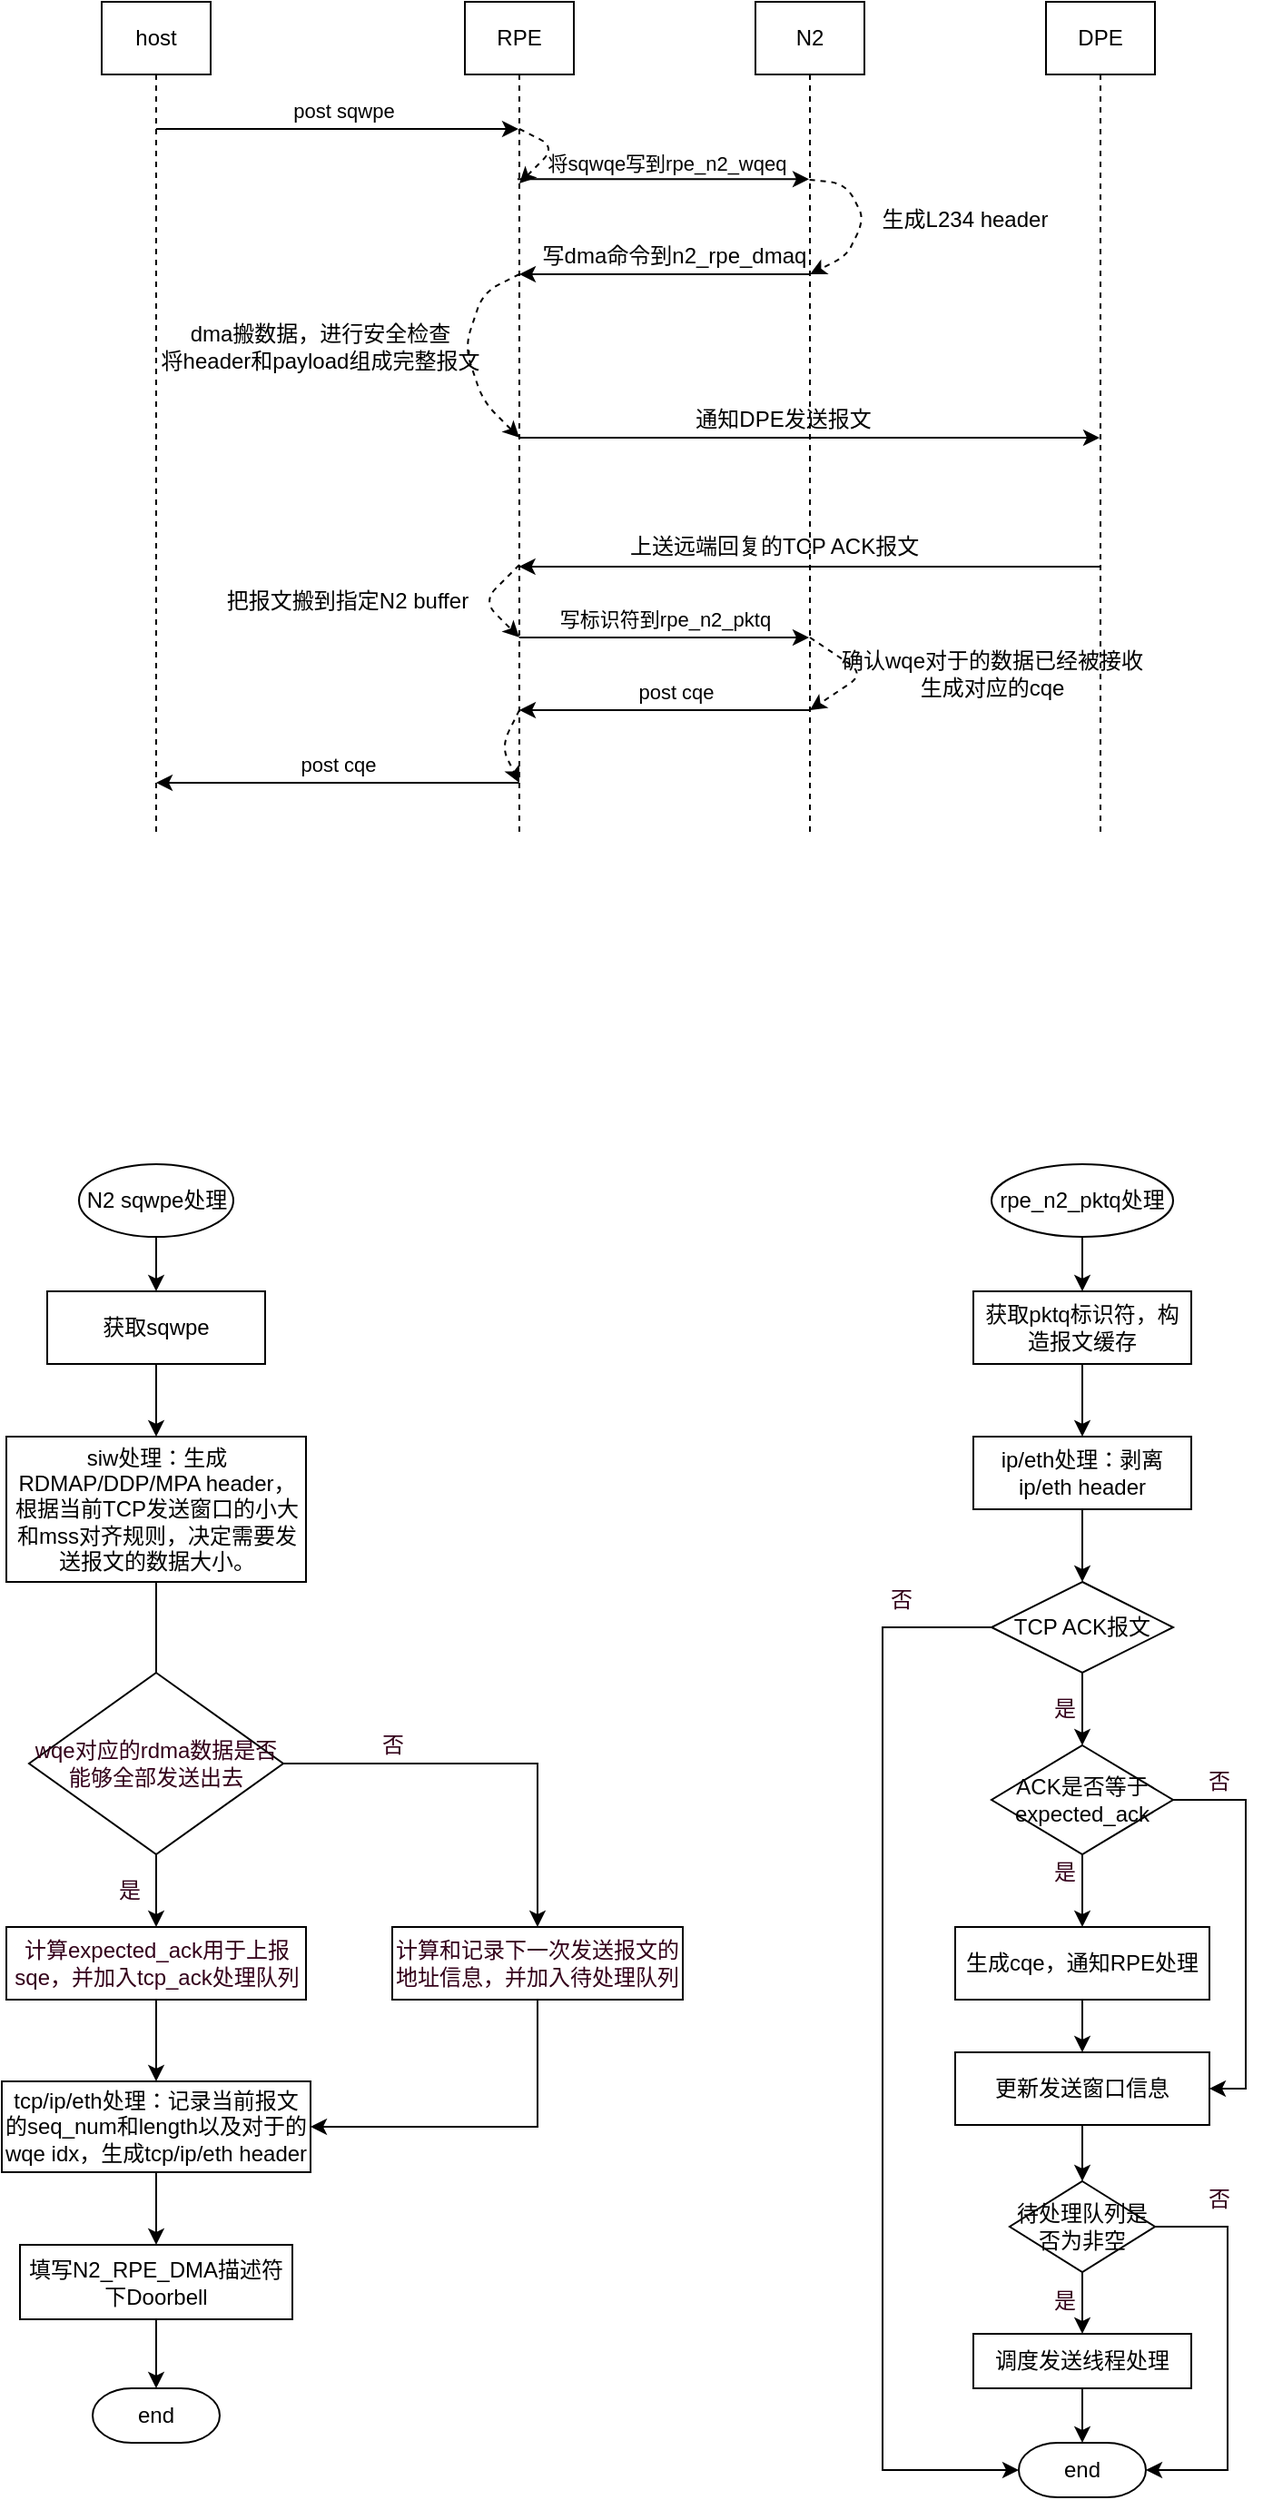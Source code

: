 <mxfile version="15.0.2" type="github">
  <diagram id="C1_X4sTfBII8gcuETevI" name="Page-1">
    <mxGraphModel dx="981" dy="548" grid="1" gridSize="10" guides="1" tooltips="1" connect="1" arrows="1" fold="1" page="1" pageScale="1" pageWidth="827" pageHeight="1169" math="0" shadow="0">
      <root>
        <mxCell id="0" />
        <mxCell id="1" parent="0" />
        <mxCell id="bmGVuFcMd1g0pF1emnTb-1" value="host" style="shape=umlLifeline;perimeter=lifelinePerimeter;whiteSpace=wrap;html=1;container=1;collapsible=0;recursiveResize=0;outlineConnect=0;" vertex="1" parent="1">
          <mxGeometry x="130" y="40" width="60" height="460" as="geometry" />
        </mxCell>
        <mxCell id="bmGVuFcMd1g0pF1emnTb-2" value="RPE" style="shape=umlLifeline;perimeter=lifelinePerimeter;whiteSpace=wrap;html=1;container=1;collapsible=0;recursiveResize=0;outlineConnect=0;" vertex="1" parent="1">
          <mxGeometry x="330" y="40" width="60" height="460" as="geometry" />
        </mxCell>
        <mxCell id="bmGVuFcMd1g0pF1emnTb-16" value="" style="endArrow=classic;html=1;" edge="1" parent="bmGVuFcMd1g0pF1emnTb-2" target="bmGVuFcMd1g0pF1emnTb-14">
          <mxGeometry width="50" height="50" relative="1" as="geometry">
            <mxPoint x="30" y="240" as="sourcePoint" />
            <mxPoint x="80" y="190" as="targetPoint" />
          </mxGeometry>
        </mxCell>
        <mxCell id="bmGVuFcMd1g0pF1emnTb-3" value="N2" style="shape=umlLifeline;perimeter=lifelinePerimeter;whiteSpace=wrap;html=1;container=1;collapsible=0;recursiveResize=0;outlineConnect=0;" vertex="1" parent="1">
          <mxGeometry x="490" y="40" width="60" height="460" as="geometry" />
        </mxCell>
        <mxCell id="bmGVuFcMd1g0pF1emnTb-15" value="" style="endArrow=classic;html=1;" edge="1" parent="bmGVuFcMd1g0pF1emnTb-3" target="bmGVuFcMd1g0pF1emnTb-2">
          <mxGeometry width="50" height="50" relative="1" as="geometry">
            <mxPoint x="30" y="150" as="sourcePoint" />
            <mxPoint x="80" y="100" as="targetPoint" />
          </mxGeometry>
        </mxCell>
        <mxCell id="bmGVuFcMd1g0pF1emnTb-7" value="" style="endArrow=classic;html=1;" edge="1" parent="1" source="bmGVuFcMd1g0pF1emnTb-1" target="bmGVuFcMd1g0pF1emnTb-2">
          <mxGeometry width="50" height="50" relative="1" as="geometry">
            <mxPoint x="250" y="170" as="sourcePoint" />
            <mxPoint x="380" y="60" as="targetPoint" />
            <Array as="points">
              <mxPoint x="280" y="110" />
            </Array>
          </mxGeometry>
        </mxCell>
        <mxCell id="bmGVuFcMd1g0pF1emnTb-12" value="post sqwpe" style="edgeLabel;html=1;align=center;verticalAlign=middle;resizable=0;points=[];" vertex="1" connectable="0" parent="bmGVuFcMd1g0pF1emnTb-7">
          <mxGeometry x="0.028" y="-1" relative="1" as="geometry">
            <mxPoint y="-11" as="offset" />
          </mxGeometry>
        </mxCell>
        <mxCell id="bmGVuFcMd1g0pF1emnTb-13" value="" style="endArrow=classic;html=1;exitX=0.483;exitY=0.096;exitDx=0;exitDy=0;exitPerimeter=0;" edge="1" parent="1">
          <mxGeometry width="50" height="50" relative="1" as="geometry">
            <mxPoint x="358.98" y="137.64" as="sourcePoint" />
            <mxPoint x="519.5" y="137.64" as="targetPoint" />
          </mxGeometry>
        </mxCell>
        <mxCell id="bmGVuFcMd1g0pF1emnTb-24" value="将sqwqe写到rpe_n2_wqeq" style="edgeLabel;html=1;align=center;verticalAlign=middle;resizable=0;points=[];" vertex="1" connectable="0" parent="bmGVuFcMd1g0pF1emnTb-13">
          <mxGeometry x="-0.209" relative="1" as="geometry">
            <mxPoint x="18" y="-9" as="offset" />
          </mxGeometry>
        </mxCell>
        <mxCell id="bmGVuFcMd1g0pF1emnTb-14" value="DPE" style="shape=umlLifeline;perimeter=lifelinePerimeter;whiteSpace=wrap;html=1;container=1;collapsible=0;recursiveResize=0;outlineConnect=0;" vertex="1" parent="1">
          <mxGeometry x="650" y="40" width="60" height="460" as="geometry" />
        </mxCell>
        <mxCell id="bmGVuFcMd1g0pF1emnTb-20" value="" style="endArrow=classic;html=1;dashed=1;" edge="1" parent="1">
          <mxGeometry width="50" height="50" relative="1" as="geometry">
            <mxPoint x="360" y="190" as="sourcePoint" />
            <mxPoint x="360" y="280" as="targetPoint" />
            <Array as="points">
              <mxPoint x="340" y="200" />
              <mxPoint x="330" y="230" />
              <mxPoint x="340" y="260" />
            </Array>
          </mxGeometry>
        </mxCell>
        <mxCell id="bmGVuFcMd1g0pF1emnTb-21" value="" style="endArrow=classic;html=1;dashed=1;" edge="1" parent="1">
          <mxGeometry width="50" height="50" relative="1" as="geometry">
            <mxPoint x="519.81" y="138" as="sourcePoint" />
            <mxPoint x="520" y="190" as="targetPoint" />
            <Array as="points">
              <mxPoint x="540" y="140" />
              <mxPoint x="550" y="160" />
              <mxPoint x="540" y="180" />
            </Array>
          </mxGeometry>
        </mxCell>
        <mxCell id="bmGVuFcMd1g0pF1emnTb-22" value="" style="endArrow=classic;html=1;dashed=1;" edge="1" parent="1">
          <mxGeometry width="50" height="50" relative="1" as="geometry">
            <mxPoint x="360" y="110" as="sourcePoint" />
            <mxPoint x="360" y="140" as="targetPoint" />
            <Array as="points">
              <mxPoint x="380" y="120" />
            </Array>
          </mxGeometry>
        </mxCell>
        <mxCell id="bmGVuFcMd1g0pF1emnTb-25" value="生成L234 header" style="text;html=1;align=center;verticalAlign=middle;resizable=0;points=[];autosize=1;strokeColor=none;" vertex="1" parent="1">
          <mxGeometry x="550" y="150" width="110" height="20" as="geometry" />
        </mxCell>
        <mxCell id="bmGVuFcMd1g0pF1emnTb-26" value="写dma命令到n2_rpe_dmaq" style="text;html=1;align=center;verticalAlign=middle;resizable=0;points=[];autosize=1;strokeColor=none;" vertex="1" parent="1">
          <mxGeometry x="365" y="170" width="160" height="20" as="geometry" />
        </mxCell>
        <mxCell id="bmGVuFcMd1g0pF1emnTb-27" value="dma搬数据，进行安全检查&lt;br&gt;将header和payload组成完整报文" style="text;html=1;align=center;verticalAlign=middle;resizable=0;points=[];autosize=1;strokeColor=none;" vertex="1" parent="1">
          <mxGeometry x="155" y="215" width="190" height="30" as="geometry" />
        </mxCell>
        <mxCell id="bmGVuFcMd1g0pF1emnTb-28" value="通知DPE发送报文" style="text;html=1;align=center;verticalAlign=middle;resizable=0;points=[];autosize=1;strokeColor=none;" vertex="1" parent="1">
          <mxGeometry x="450" y="260" width="110" height="20" as="geometry" />
        </mxCell>
        <mxCell id="bmGVuFcMd1g0pF1emnTb-29" value="" style="endArrow=classic;html=1;" edge="1" parent="1">
          <mxGeometry width="50" height="50" relative="1" as="geometry">
            <mxPoint x="679.5" y="351" as="sourcePoint" />
            <mxPoint x="359.81" y="351" as="targetPoint" />
          </mxGeometry>
        </mxCell>
        <mxCell id="bmGVuFcMd1g0pF1emnTb-30" value="上送远端回复的TCP ACK报文" style="text;html=1;align=center;verticalAlign=middle;resizable=0;points=[];autosize=1;strokeColor=none;" vertex="1" parent="1">
          <mxGeometry x="415" y="330" width="170" height="20" as="geometry" />
        </mxCell>
        <mxCell id="bmGVuFcMd1g0pF1emnTb-32" value="" style="endArrow=classic;html=1;" edge="1" parent="1" source="bmGVuFcMd1g0pF1emnTb-3" target="bmGVuFcMd1g0pF1emnTb-2">
          <mxGeometry width="50" height="50" relative="1" as="geometry">
            <mxPoint x="510" y="470" as="sourcePoint" />
            <mxPoint x="560" y="420" as="targetPoint" />
            <Array as="points">
              <mxPoint x="390" y="430" />
            </Array>
          </mxGeometry>
        </mxCell>
        <mxCell id="bmGVuFcMd1g0pF1emnTb-34" value="post cqe" style="edgeLabel;html=1;align=center;verticalAlign=middle;resizable=0;points=[];" vertex="1" connectable="0" parent="bmGVuFcMd1g0pF1emnTb-32">
          <mxGeometry x="-0.087" y="-1" relative="1" as="geometry">
            <mxPoint x="-1" y="-9" as="offset" />
          </mxGeometry>
        </mxCell>
        <mxCell id="bmGVuFcMd1g0pF1emnTb-31" value="" style="endArrow=classic;html=1;" edge="1" parent="1">
          <mxGeometry width="50" height="50" relative="1" as="geometry">
            <mxPoint x="360" y="390" as="sourcePoint" />
            <mxPoint x="519.5" y="390" as="targetPoint" />
          </mxGeometry>
        </mxCell>
        <mxCell id="bmGVuFcMd1g0pF1emnTb-43" value="写标识符到rpe_n2_pktq" style="edgeLabel;html=1;align=center;verticalAlign=middle;resizable=0;points=[];" vertex="1" connectable="0" parent="bmGVuFcMd1g0pF1emnTb-31">
          <mxGeometry x="-0.39" y="1" relative="1" as="geometry">
            <mxPoint x="31" y="-9" as="offset" />
          </mxGeometry>
        </mxCell>
        <mxCell id="bmGVuFcMd1g0pF1emnTb-33" value="" style="endArrow=classic;html=1;" edge="1" parent="1" source="bmGVuFcMd1g0pF1emnTb-2" target="bmGVuFcMd1g0pF1emnTb-1">
          <mxGeometry width="50" height="50" relative="1" as="geometry">
            <mxPoint x="360" y="500" as="sourcePoint" />
            <mxPoint x="410" y="450" as="targetPoint" />
            <Array as="points">
              <mxPoint x="280" y="470" />
            </Array>
          </mxGeometry>
        </mxCell>
        <mxCell id="bmGVuFcMd1g0pF1emnTb-35" value="post cqe" style="edgeLabel;html=1;align=center;verticalAlign=middle;resizable=0;points=[];" vertex="1" connectable="0" parent="1">
          <mxGeometry x="259.997" y="460" as="geometry" />
        </mxCell>
        <mxCell id="bmGVuFcMd1g0pF1emnTb-36" value="" style="endArrow=classic;html=1;dashed=1;" edge="1" parent="1">
          <mxGeometry width="50" height="50" relative="1" as="geometry">
            <mxPoint x="360" y="350" as="sourcePoint" />
            <mxPoint x="360" y="390" as="targetPoint" />
            <Array as="points">
              <mxPoint x="340" y="370" />
            </Array>
          </mxGeometry>
        </mxCell>
        <mxCell id="bmGVuFcMd1g0pF1emnTb-37" value="" style="endArrow=classic;html=1;dashed=1;" edge="1" parent="1" target="bmGVuFcMd1g0pF1emnTb-3">
          <mxGeometry width="50" height="50" relative="1" as="geometry">
            <mxPoint x="519.81" y="390" as="sourcePoint" />
            <mxPoint x="590" y="390" as="targetPoint" />
          </mxGeometry>
        </mxCell>
        <mxCell id="bmGVuFcMd1g0pF1emnTb-39" value="" style="endArrow=classic;html=1;dashed=1;" edge="1" parent="1" source="bmGVuFcMd1g0pF1emnTb-3">
          <mxGeometry width="50" height="50" relative="1" as="geometry">
            <mxPoint x="550" y="440" as="sourcePoint" />
            <mxPoint x="520" y="430" as="targetPoint" />
          </mxGeometry>
        </mxCell>
        <mxCell id="bmGVuFcMd1g0pF1emnTb-40" value="" style="endArrow=classic;html=1;dashed=1;" edge="1" parent="1">
          <mxGeometry width="50" height="50" relative="1" as="geometry">
            <mxPoint x="520" y="390" as="sourcePoint" />
            <mxPoint x="520" y="430" as="targetPoint" />
            <Array as="points">
              <mxPoint x="550" y="410" />
            </Array>
          </mxGeometry>
        </mxCell>
        <mxCell id="bmGVuFcMd1g0pF1emnTb-41" value="确认wqe对于的数据已经被接收&lt;br&gt;生成对应的cqe" style="text;html=1;align=center;verticalAlign=middle;resizable=0;points=[];autosize=1;strokeColor=none;" vertex="1" parent="1">
          <mxGeometry x="530" y="395" width="180" height="30" as="geometry" />
        </mxCell>
        <mxCell id="bmGVuFcMd1g0pF1emnTb-42" value="" style="endArrow=classic;html=1;dashed=1;" edge="1" parent="1">
          <mxGeometry width="50" height="50" relative="1" as="geometry">
            <mxPoint x="360" y="430" as="sourcePoint" />
            <mxPoint x="360" y="470" as="targetPoint" />
            <Array as="points">
              <mxPoint x="350" y="450" />
            </Array>
          </mxGeometry>
        </mxCell>
        <mxCell id="bmGVuFcMd1g0pF1emnTb-44" value="把报文搬到指定N2 buffer" style="text;html=1;align=center;verticalAlign=middle;resizable=0;points=[];autosize=1;strokeColor=none;" vertex="1" parent="1">
          <mxGeometry x="190" y="360" width="150" height="20" as="geometry" />
        </mxCell>
        <mxCell id="bmGVuFcMd1g0pF1emnTb-54" value="" style="edgeStyle=orthogonalEdgeStyle;rounded=0;orthogonalLoop=1;jettySize=auto;html=1;strokeWidth=1;" edge="1" parent="1" source="bmGVuFcMd1g0pF1emnTb-46" target="bmGVuFcMd1g0pF1emnTb-47">
          <mxGeometry relative="1" as="geometry" />
        </mxCell>
        <mxCell id="bmGVuFcMd1g0pF1emnTb-46" value="N2 sqwpe处理" style="strokeWidth=1;html=1;shape=mxgraph.flowchart.start_1;whiteSpace=wrap;" vertex="1" parent="1">
          <mxGeometry x="117.5" y="680" width="85" height="40" as="geometry" />
        </mxCell>
        <mxCell id="bmGVuFcMd1g0pF1emnTb-55" value="" style="edgeStyle=orthogonalEdgeStyle;rounded=0;orthogonalLoop=1;jettySize=auto;html=1;strokeWidth=1;" edge="1" parent="1" source="bmGVuFcMd1g0pF1emnTb-47" target="bmGVuFcMd1g0pF1emnTb-49">
          <mxGeometry relative="1" as="geometry" />
        </mxCell>
        <mxCell id="bmGVuFcMd1g0pF1emnTb-47" value="获取sqwpe" style="rounded=0;whiteSpace=wrap;html=1;absoluteArcSize=1;arcSize=14;strokeWidth=1;align=center;" vertex="1" parent="1">
          <mxGeometry x="100" y="750" width="120" height="40" as="geometry" />
        </mxCell>
        <mxCell id="bmGVuFcMd1g0pF1emnTb-56" value="" style="edgeStyle=orthogonalEdgeStyle;rounded=0;orthogonalLoop=1;jettySize=auto;html=1;strokeWidth=1;" edge="1" parent="1" source="bmGVuFcMd1g0pF1emnTb-49">
          <mxGeometry relative="1" as="geometry">
            <mxPoint x="160" y="980" as="targetPoint" />
          </mxGeometry>
        </mxCell>
        <mxCell id="bmGVuFcMd1g0pF1emnTb-49" value="siw处理：生成RDMAP/DDP/MPA header，根据当前TCP发送窗口的小大和mss对齐规则，决定需要发送报文的数据大小。" style="rounded=0;whiteSpace=wrap;html=1;absoluteArcSize=1;arcSize=14;strokeWidth=1;align=center;" vertex="1" parent="1">
          <mxGeometry x="77.5" y="830" width="165" height="80" as="geometry" />
        </mxCell>
        <mxCell id="bmGVuFcMd1g0pF1emnTb-57" value="" style="edgeStyle=orthogonalEdgeStyle;rounded=0;orthogonalLoop=1;jettySize=auto;html=1;strokeWidth=1;" edge="1" parent="1" source="bmGVuFcMd1g0pF1emnTb-50" target="bmGVuFcMd1g0pF1emnTb-51">
          <mxGeometry relative="1" as="geometry" />
        </mxCell>
        <mxCell id="bmGVuFcMd1g0pF1emnTb-50" value="tcp/ip/eth处理：记录当前报文的seq_num和length以及对于的wqe idx，生成tcp/ip/eth header" style="rounded=0;whiteSpace=wrap;html=1;absoluteArcSize=1;arcSize=14;strokeWidth=1;align=center;" vertex="1" parent="1">
          <mxGeometry x="75" y="1185" width="170" height="50" as="geometry" />
        </mxCell>
        <mxCell id="bmGVuFcMd1g0pF1emnTb-58" value="" style="edgeStyle=orthogonalEdgeStyle;rounded=0;orthogonalLoop=1;jettySize=auto;html=1;strokeWidth=1;" edge="1" parent="1" source="bmGVuFcMd1g0pF1emnTb-51" target="bmGVuFcMd1g0pF1emnTb-52">
          <mxGeometry relative="1" as="geometry" />
        </mxCell>
        <mxCell id="bmGVuFcMd1g0pF1emnTb-51" value="填写N2_RPE_DMA描述符&lt;br&gt;下Doorbell" style="rounded=0;whiteSpace=wrap;html=1;absoluteArcSize=1;arcSize=14;strokeWidth=1;align=center;" vertex="1" parent="1">
          <mxGeometry x="85" y="1275" width="150" height="41" as="geometry" />
        </mxCell>
        <mxCell id="bmGVuFcMd1g0pF1emnTb-52" value="end" style="strokeWidth=1;html=1;shape=mxgraph.flowchart.terminator;whiteSpace=wrap;align=center;" vertex="1" parent="1">
          <mxGeometry x="125" y="1354" width="70" height="30" as="geometry" />
        </mxCell>
        <mxCell id="bmGVuFcMd1g0pF1emnTb-74" value="" style="edgeStyle=orthogonalEdgeStyle;rounded=0;orthogonalLoop=1;jettySize=auto;html=1;fontColor=#33001A;strokeWidth=1;" edge="1" parent="1" source="bmGVuFcMd1g0pF1emnTb-60" target="bmGVuFcMd1g0pF1emnTb-73">
          <mxGeometry relative="1" as="geometry" />
        </mxCell>
        <mxCell id="bmGVuFcMd1g0pF1emnTb-60" value="rpe_n2_pktq处理" style="strokeWidth=1;html=1;shape=mxgraph.flowchart.start_1;whiteSpace=wrap;align=center;" vertex="1" parent="1">
          <mxGeometry x="620" y="680" width="100" height="40" as="geometry" />
        </mxCell>
        <mxCell id="bmGVuFcMd1g0pF1emnTb-64" value="" style="edgeStyle=orthogonalEdgeStyle;rounded=0;orthogonalLoop=1;jettySize=auto;html=1;fontColor=#33001A;strokeWidth=1;exitX=0.5;exitY=1;exitDx=0;exitDy=0;exitPerimeter=0;" edge="1" parent="1" source="bmGVuFcMd1g0pF1emnTb-62" target="bmGVuFcMd1g0pF1emnTb-63">
          <mxGeometry relative="1" as="geometry">
            <mxPoint x="160" y="1075" as="sourcePoint" />
          </mxGeometry>
        </mxCell>
        <mxCell id="bmGVuFcMd1g0pF1emnTb-68" value="" style="edgeStyle=orthogonalEdgeStyle;rounded=0;orthogonalLoop=1;jettySize=auto;html=1;fontColor=#33001A;entryX=0.5;entryY=0;entryDx=0;entryDy=0;strokeWidth=1;exitX=1;exitY=0.5;exitDx=0;exitDy=0;exitPerimeter=0;" edge="1" parent="1" source="bmGVuFcMd1g0pF1emnTb-62" target="bmGVuFcMd1g0pF1emnTb-67">
          <mxGeometry relative="1" as="geometry">
            <mxPoint x="230" y="1025" as="sourcePoint" />
          </mxGeometry>
        </mxCell>
        <mxCell id="bmGVuFcMd1g0pF1emnTb-62" value="wqe对应的rdma数据是否能够全部发送出去" style="strokeWidth=1;html=1;shape=mxgraph.flowchart.decision;whiteSpace=wrap;align=center;fontColor=#33001A;fontStyle=0;" vertex="1" parent="1">
          <mxGeometry x="90" y="960" width="140" height="100" as="geometry" />
        </mxCell>
        <mxCell id="bmGVuFcMd1g0pF1emnTb-65" value="" style="edgeStyle=orthogonalEdgeStyle;rounded=0;orthogonalLoop=1;jettySize=auto;html=1;fontColor=#33001A;strokeWidth=1;" edge="1" parent="1" source="bmGVuFcMd1g0pF1emnTb-63" target="bmGVuFcMd1g0pF1emnTb-50">
          <mxGeometry relative="1" as="geometry" />
        </mxCell>
        <mxCell id="bmGVuFcMd1g0pF1emnTb-63" value="计算expected_ack用于上报sqe，并加入tcp_ack处理队列" style="rounded=0;whiteSpace=wrap;html=1;absoluteArcSize=1;arcSize=14;strokeWidth=1;fontColor=#33001A;align=center;" vertex="1" parent="1">
          <mxGeometry x="77.5" y="1100" width="165" height="40" as="geometry" />
        </mxCell>
        <mxCell id="bmGVuFcMd1g0pF1emnTb-70" style="edgeStyle=orthogonalEdgeStyle;rounded=0;orthogonalLoop=1;jettySize=auto;html=1;entryX=1;entryY=0.5;entryDx=0;entryDy=0;fontColor=#33001A;exitX=0.5;exitY=1;exitDx=0;exitDy=0;strokeWidth=1;" edge="1" parent="1" source="bmGVuFcMd1g0pF1emnTb-67" target="bmGVuFcMd1g0pF1emnTb-50">
          <mxGeometry relative="1" as="geometry" />
        </mxCell>
        <mxCell id="bmGVuFcMd1g0pF1emnTb-67" value="计算和记录下一次发送报文的地址信息，并加入待处理队列" style="whiteSpace=wrap;html=1;fontColor=#33001A;fontStyle=0;strokeWidth=1;" vertex="1" parent="1">
          <mxGeometry x="290" y="1100" width="160" height="40" as="geometry" />
        </mxCell>
        <mxCell id="bmGVuFcMd1g0pF1emnTb-71" value="是" style="text;html=1;align=center;verticalAlign=middle;resizable=0;points=[];autosize=1;strokeColor=none;fontColor=#33001A;" vertex="1" parent="1">
          <mxGeometry x="130" y="1070" width="30" height="20" as="geometry" />
        </mxCell>
        <mxCell id="bmGVuFcMd1g0pF1emnTb-72" value="否" style="text;html=1;align=center;verticalAlign=middle;resizable=0;points=[];autosize=1;strokeColor=none;fontColor=#33001A;" vertex="1" parent="1">
          <mxGeometry x="275" y="990" width="30" height="20" as="geometry" />
        </mxCell>
        <mxCell id="bmGVuFcMd1g0pF1emnTb-76" value="" style="edgeStyle=orthogonalEdgeStyle;rounded=0;orthogonalLoop=1;jettySize=auto;html=1;fontColor=#33001A;strokeWidth=1;" edge="1" parent="1" source="bmGVuFcMd1g0pF1emnTb-73" target="bmGVuFcMd1g0pF1emnTb-75">
          <mxGeometry relative="1" as="geometry" />
        </mxCell>
        <mxCell id="bmGVuFcMd1g0pF1emnTb-73" value="获取pktq标识符，构造报文缓存" style="whiteSpace=wrap;html=1;strokeWidth=1;" vertex="1" parent="1">
          <mxGeometry x="610" y="750" width="120" height="40" as="geometry" />
        </mxCell>
        <mxCell id="bmGVuFcMd1g0pF1emnTb-78" value="" style="edgeStyle=orthogonalEdgeStyle;rounded=0;orthogonalLoop=1;jettySize=auto;html=1;fontColor=#33001A;strokeWidth=1;" edge="1" parent="1" source="bmGVuFcMd1g0pF1emnTb-75" target="bmGVuFcMd1g0pF1emnTb-77">
          <mxGeometry relative="1" as="geometry" />
        </mxCell>
        <mxCell id="bmGVuFcMd1g0pF1emnTb-75" value="ip/eth处理：剥离ip/eth header" style="whiteSpace=wrap;html=1;strokeWidth=1;" vertex="1" parent="1">
          <mxGeometry x="610" y="830" width="120" height="40" as="geometry" />
        </mxCell>
        <mxCell id="bmGVuFcMd1g0pF1emnTb-80" value="" style="edgeStyle=orthogonalEdgeStyle;rounded=0;orthogonalLoop=1;jettySize=auto;html=1;fontColor=#33001A;strokeWidth=1;" edge="1" parent="1" source="bmGVuFcMd1g0pF1emnTb-77" target="bmGVuFcMd1g0pF1emnTb-79">
          <mxGeometry relative="1" as="geometry" />
        </mxCell>
        <mxCell id="bmGVuFcMd1g0pF1emnTb-99" style="edgeStyle=orthogonalEdgeStyle;rounded=0;orthogonalLoop=1;jettySize=auto;html=1;entryX=0;entryY=0.5;entryDx=0;entryDy=0;entryPerimeter=0;fontColor=#33001A;strokeWidth=1;exitX=0;exitY=0.5;exitDx=0;exitDy=0;" edge="1" parent="1" source="bmGVuFcMd1g0pF1emnTb-77" target="bmGVuFcMd1g0pF1emnTb-91">
          <mxGeometry relative="1" as="geometry">
            <Array as="points">
              <mxPoint x="560" y="935" />
              <mxPoint x="560" y="1399" />
            </Array>
          </mxGeometry>
        </mxCell>
        <mxCell id="bmGVuFcMd1g0pF1emnTb-77" value="TCP ACK报文" style="rhombus;whiteSpace=wrap;html=1;strokeWidth=1;" vertex="1" parent="1">
          <mxGeometry x="620" y="910" width="100" height="50" as="geometry" />
        </mxCell>
        <mxCell id="bmGVuFcMd1g0pF1emnTb-82" value="" style="edgeStyle=orthogonalEdgeStyle;rounded=0;orthogonalLoop=1;jettySize=auto;html=1;fontColor=#33001A;strokeWidth=1;" edge="1" parent="1" source="bmGVuFcMd1g0pF1emnTb-79" target="bmGVuFcMd1g0pF1emnTb-81">
          <mxGeometry relative="1" as="geometry" />
        </mxCell>
        <mxCell id="bmGVuFcMd1g0pF1emnTb-94" style="edgeStyle=orthogonalEdgeStyle;rounded=0;orthogonalLoop=1;jettySize=auto;html=1;entryX=1;entryY=0.5;entryDx=0;entryDy=0;fontColor=#33001A;strokeWidth=1;exitX=1;exitY=0.5;exitDx=0;exitDy=0;" edge="1" parent="1" source="bmGVuFcMd1g0pF1emnTb-79" target="bmGVuFcMd1g0pF1emnTb-83">
          <mxGeometry relative="1" as="geometry" />
        </mxCell>
        <mxCell id="bmGVuFcMd1g0pF1emnTb-79" value="ACK是否等于expected_ack" style="rhombus;whiteSpace=wrap;html=1;strokeWidth=1;" vertex="1" parent="1">
          <mxGeometry x="620" y="1000" width="100" height="60" as="geometry" />
        </mxCell>
        <mxCell id="bmGVuFcMd1g0pF1emnTb-84" value="" style="edgeStyle=orthogonalEdgeStyle;rounded=0;orthogonalLoop=1;jettySize=auto;html=1;fontColor=#33001A;strokeWidth=1;" edge="1" parent="1" source="bmGVuFcMd1g0pF1emnTb-81" target="bmGVuFcMd1g0pF1emnTb-83">
          <mxGeometry relative="1" as="geometry" />
        </mxCell>
        <mxCell id="bmGVuFcMd1g0pF1emnTb-81" value="生成cqe，通知RPE处理" style="whiteSpace=wrap;html=1;strokeWidth=1;" vertex="1" parent="1">
          <mxGeometry x="600" y="1100" width="140" height="40" as="geometry" />
        </mxCell>
        <mxCell id="bmGVuFcMd1g0pF1emnTb-86" value="" style="edgeStyle=orthogonalEdgeStyle;rounded=0;orthogonalLoop=1;jettySize=auto;html=1;fontColor=#33001A;strokeWidth=1;" edge="1" parent="1" source="bmGVuFcMd1g0pF1emnTb-83" target="bmGVuFcMd1g0pF1emnTb-85">
          <mxGeometry relative="1" as="geometry" />
        </mxCell>
        <mxCell id="bmGVuFcMd1g0pF1emnTb-83" value="更新发送窗口信息" style="whiteSpace=wrap;html=1;strokeWidth=1;" vertex="1" parent="1">
          <mxGeometry x="600" y="1169" width="140" height="40" as="geometry" />
        </mxCell>
        <mxCell id="bmGVuFcMd1g0pF1emnTb-88" value="" style="edgeStyle=orthogonalEdgeStyle;rounded=0;orthogonalLoop=1;jettySize=auto;html=1;fontColor=#33001A;strokeWidth=1;" edge="1" parent="1" source="bmGVuFcMd1g0pF1emnTb-85" target="bmGVuFcMd1g0pF1emnTb-87">
          <mxGeometry relative="1" as="geometry" />
        </mxCell>
        <mxCell id="bmGVuFcMd1g0pF1emnTb-95" style="edgeStyle=orthogonalEdgeStyle;rounded=0;orthogonalLoop=1;jettySize=auto;html=1;entryX=1;entryY=0.5;entryDx=0;entryDy=0;entryPerimeter=0;fontColor=#33001A;strokeWidth=1;exitX=1;exitY=0.5;exitDx=0;exitDy=0;" edge="1" parent="1" source="bmGVuFcMd1g0pF1emnTb-85" target="bmGVuFcMd1g0pF1emnTb-91">
          <mxGeometry relative="1" as="geometry">
            <Array as="points">
              <mxPoint x="750" y="1265" />
              <mxPoint x="750" y="1399" />
            </Array>
          </mxGeometry>
        </mxCell>
        <mxCell id="bmGVuFcMd1g0pF1emnTb-85" value="待处理队列是否为非空" style="rhombus;whiteSpace=wrap;html=1;strokeWidth=1;" vertex="1" parent="1">
          <mxGeometry x="630" y="1240" width="80" height="50" as="geometry" />
        </mxCell>
        <mxCell id="bmGVuFcMd1g0pF1emnTb-90" value="" style="edgeStyle=orthogonalEdgeStyle;rounded=0;orthogonalLoop=1;jettySize=auto;html=1;fontColor=#33001A;strokeWidth=1;entryX=0.5;entryY=0;entryDx=0;entryDy=0;entryPerimeter=0;" edge="1" parent="1" source="bmGVuFcMd1g0pF1emnTb-87" target="bmGVuFcMd1g0pF1emnTb-91">
          <mxGeometry relative="1" as="geometry">
            <mxPoint x="670" y="1530" as="targetPoint" />
          </mxGeometry>
        </mxCell>
        <mxCell id="bmGVuFcMd1g0pF1emnTb-87" value="调度发送线程处理" style="whiteSpace=wrap;html=1;strokeWidth=1;" vertex="1" parent="1">
          <mxGeometry x="610" y="1324" width="120" height="30" as="geometry" />
        </mxCell>
        <mxCell id="bmGVuFcMd1g0pF1emnTb-91" value="end" style="strokeWidth=1;html=1;shape=mxgraph.flowchart.terminator;whiteSpace=wrap;align=center;" vertex="1" parent="1">
          <mxGeometry x="635" y="1384" width="70" height="30" as="geometry" />
        </mxCell>
        <mxCell id="bmGVuFcMd1g0pF1emnTb-92" value="是" style="text;html=1;align=center;verticalAlign=middle;resizable=0;points=[];autosize=1;strokeColor=none;fontColor=#33001A;strokeWidth=1;" vertex="1" parent="1">
          <mxGeometry x="645" y="970" width="30" height="20" as="geometry" />
        </mxCell>
        <mxCell id="bmGVuFcMd1g0pF1emnTb-93" value="是" style="text;html=1;align=center;verticalAlign=middle;resizable=0;points=[];autosize=1;strokeColor=none;fontColor=#33001A;strokeWidth=1;" vertex="1" parent="1">
          <mxGeometry x="645" y="1060" width="30" height="20" as="geometry" />
        </mxCell>
        <mxCell id="bmGVuFcMd1g0pF1emnTb-96" value="是" style="text;html=1;align=center;verticalAlign=middle;resizable=0;points=[];autosize=1;strokeColor=none;fontColor=#33001A;strokeWidth=1;" vertex="1" parent="1">
          <mxGeometry x="645" y="1296" width="30" height="20" as="geometry" />
        </mxCell>
        <mxCell id="bmGVuFcMd1g0pF1emnTb-97" value="否" style="text;html=1;align=center;verticalAlign=middle;resizable=0;points=[];autosize=1;strokeColor=none;fontColor=#33001A;strokeWidth=1;" vertex="1" parent="1">
          <mxGeometry x="730" y="1240" width="30" height="20" as="geometry" />
        </mxCell>
        <mxCell id="bmGVuFcMd1g0pF1emnTb-98" value="否" style="text;html=1;align=center;verticalAlign=middle;resizable=0;points=[];autosize=1;strokeColor=none;fontColor=#33001A;strokeWidth=1;" vertex="1" parent="1">
          <mxGeometry x="730" y="1010" width="30" height="20" as="geometry" />
        </mxCell>
        <mxCell id="bmGVuFcMd1g0pF1emnTb-100" value="否" style="text;html=1;align=center;verticalAlign=middle;resizable=0;points=[];autosize=1;strokeColor=none;fontColor=#33001A;strokeWidth=1;" vertex="1" parent="1">
          <mxGeometry x="555" y="910" width="30" height="20" as="geometry" />
        </mxCell>
      </root>
    </mxGraphModel>
  </diagram>
</mxfile>
